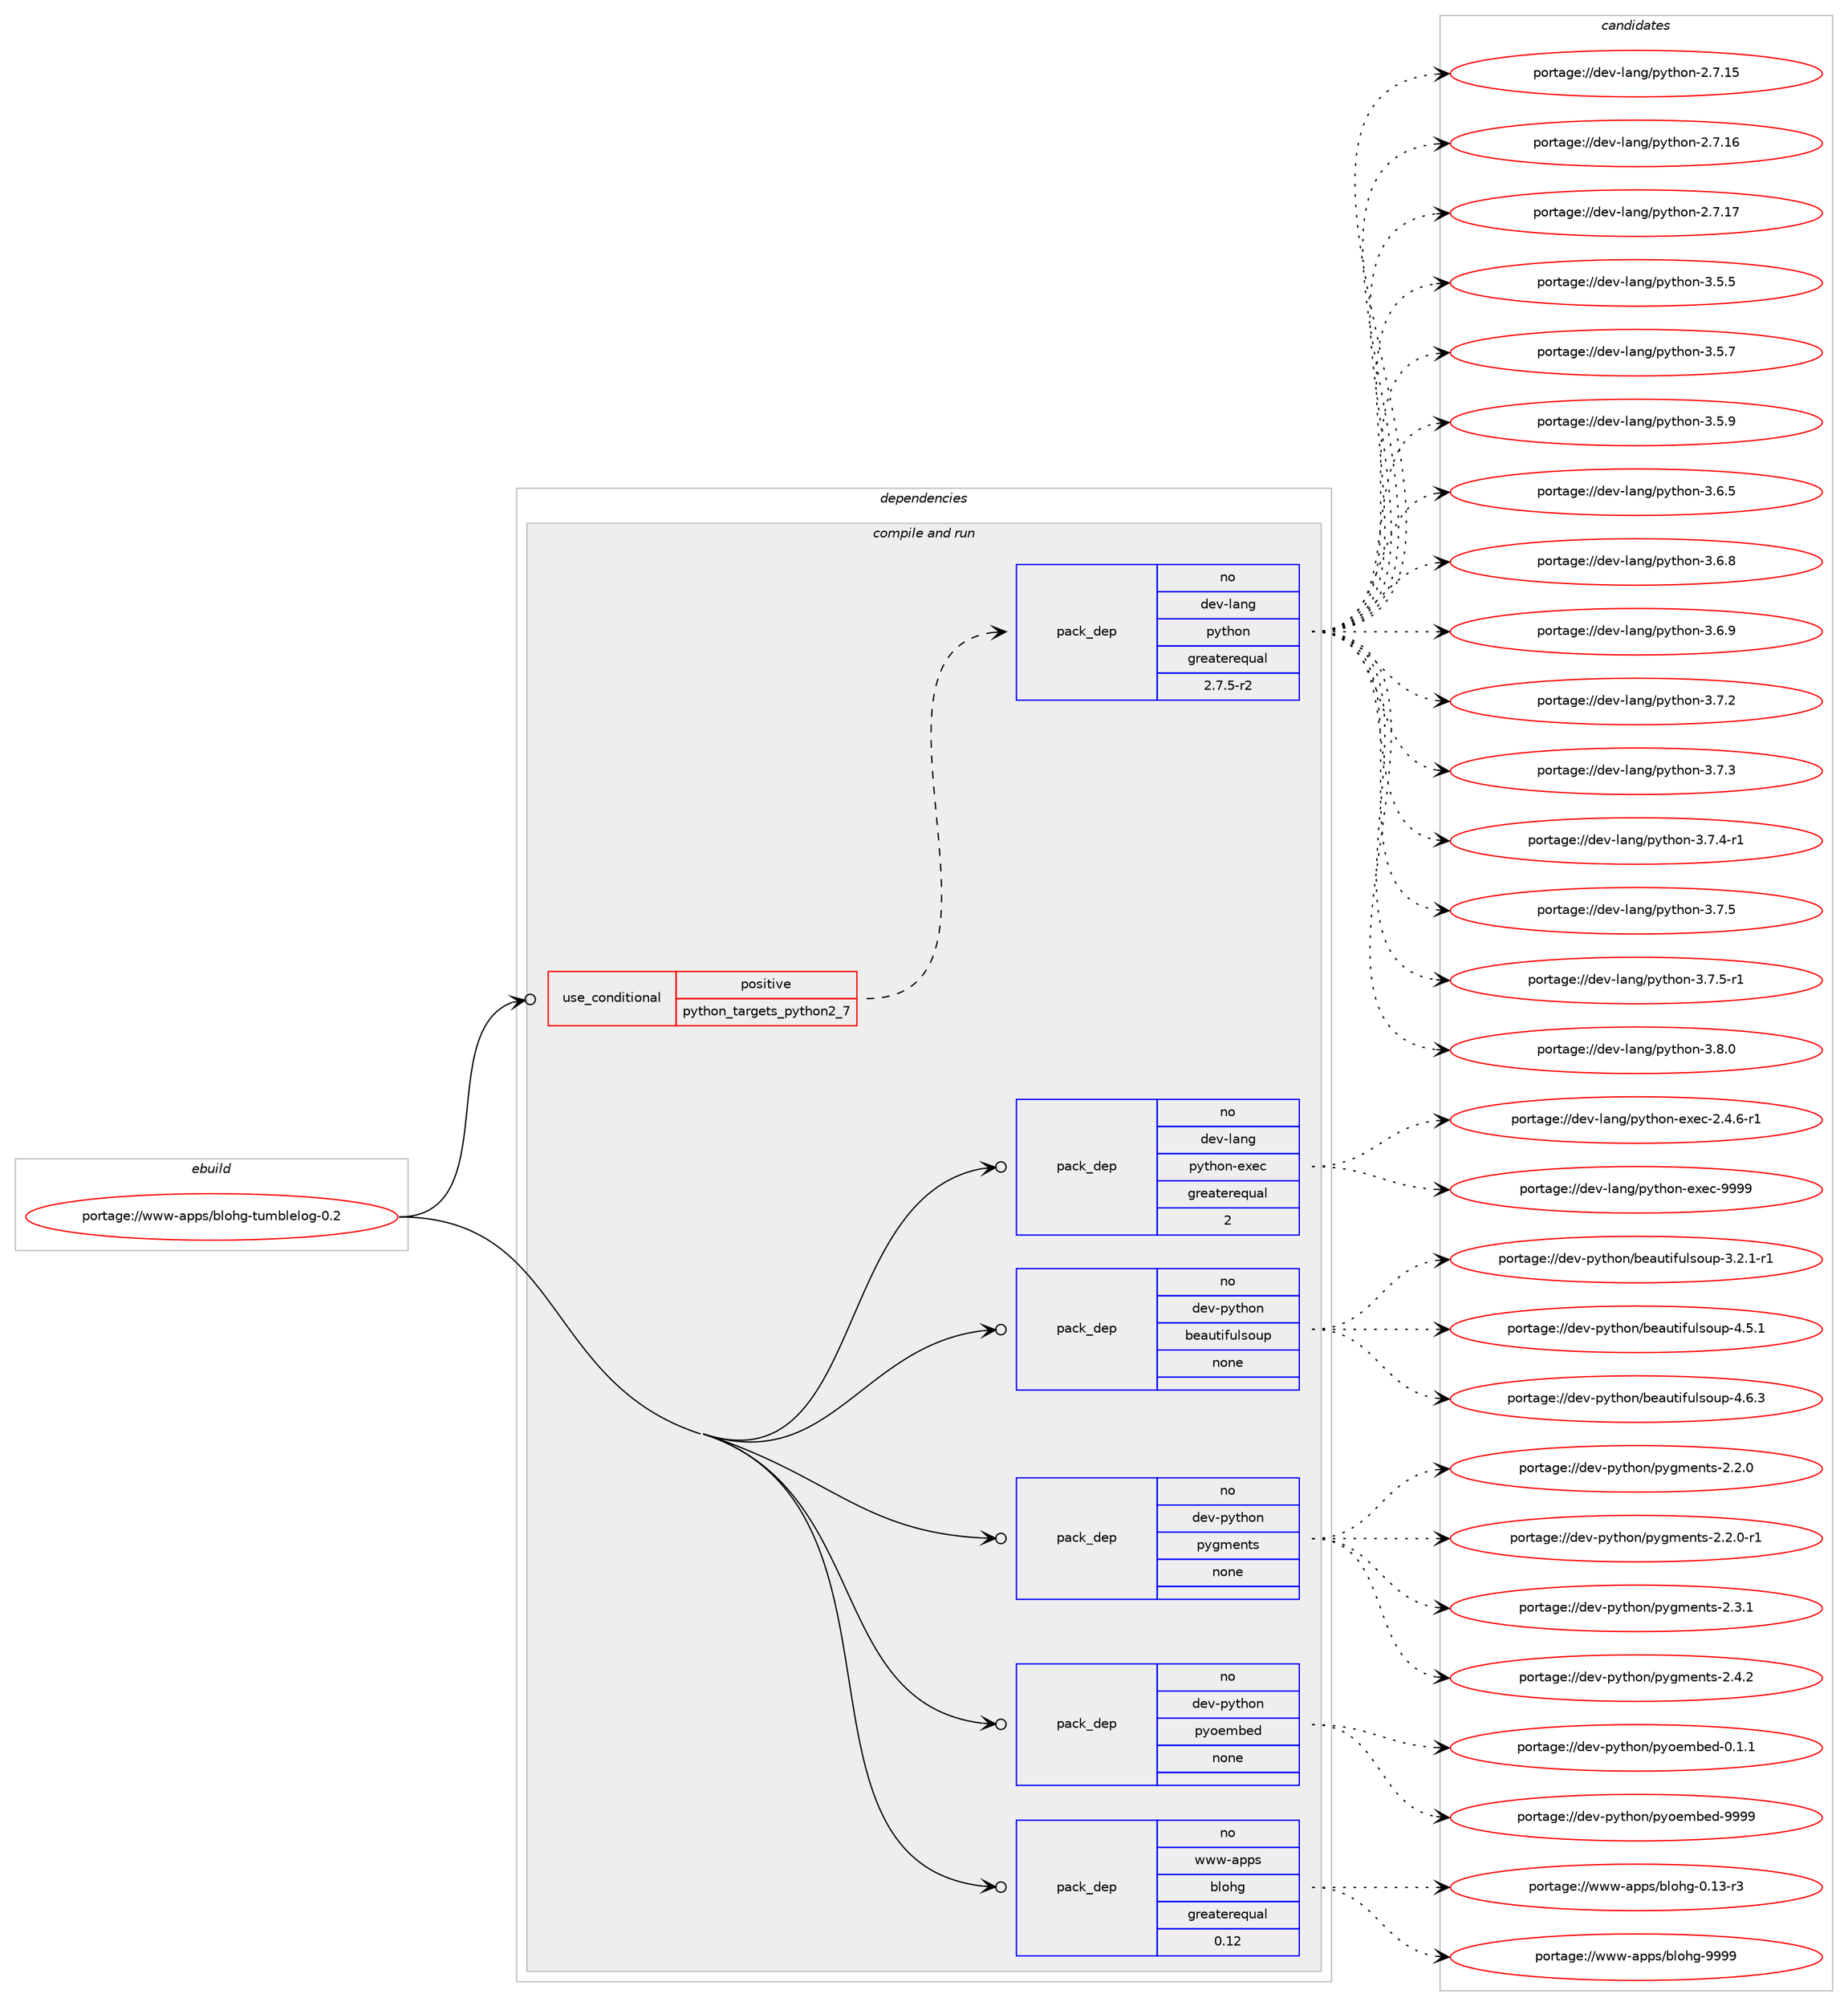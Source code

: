digraph prolog {

# *************
# Graph options
# *************

newrank=true;
concentrate=true;
compound=true;
graph [rankdir=LR,fontname=Helvetica,fontsize=10,ranksep=1.5];#, ranksep=2.5, nodesep=0.2];
edge  [arrowhead=vee];
node  [fontname=Helvetica,fontsize=10];

# **********
# The ebuild
# **********

subgraph cluster_leftcol {
color=gray;
rank=same;
label=<<i>ebuild</i>>;
id [label="portage://www-apps/blohg-tumblelog-0.2", color=red, width=4, href="../www-apps/blohg-tumblelog-0.2.svg"];
}

# ****************
# The dependencies
# ****************

subgraph cluster_midcol {
color=gray;
label=<<i>dependencies</i>>;
subgraph cluster_compile {
fillcolor="#eeeeee";
style=filled;
label=<<i>compile</i>>;
}
subgraph cluster_compileandrun {
fillcolor="#eeeeee";
style=filled;
label=<<i>compile and run</i>>;
subgraph cond105264 {
dependency436849 [label=<<TABLE BORDER="0" CELLBORDER="1" CELLSPACING="0" CELLPADDING="4"><TR><TD ROWSPAN="3" CELLPADDING="10">use_conditional</TD></TR><TR><TD>positive</TD></TR><TR><TD>python_targets_python2_7</TD></TR></TABLE>>, shape=none, color=red];
subgraph pack323858 {
dependency436850 [label=<<TABLE BORDER="0" CELLBORDER="1" CELLSPACING="0" CELLPADDING="4" WIDTH="220"><TR><TD ROWSPAN="6" CELLPADDING="30">pack_dep</TD></TR><TR><TD WIDTH="110">no</TD></TR><TR><TD>dev-lang</TD></TR><TR><TD>python</TD></TR><TR><TD>greaterequal</TD></TR><TR><TD>2.7.5-r2</TD></TR></TABLE>>, shape=none, color=blue];
}
dependency436849:e -> dependency436850:w [weight=20,style="dashed",arrowhead="vee"];
}
id:e -> dependency436849:w [weight=20,style="solid",arrowhead="odotvee"];
subgraph pack323859 {
dependency436851 [label=<<TABLE BORDER="0" CELLBORDER="1" CELLSPACING="0" CELLPADDING="4" WIDTH="220"><TR><TD ROWSPAN="6" CELLPADDING="30">pack_dep</TD></TR><TR><TD WIDTH="110">no</TD></TR><TR><TD>dev-lang</TD></TR><TR><TD>python-exec</TD></TR><TR><TD>greaterequal</TD></TR><TR><TD>2</TD></TR></TABLE>>, shape=none, color=blue];
}
id:e -> dependency436851:w [weight=20,style="solid",arrowhead="odotvee"];
subgraph pack323860 {
dependency436852 [label=<<TABLE BORDER="0" CELLBORDER="1" CELLSPACING="0" CELLPADDING="4" WIDTH="220"><TR><TD ROWSPAN="6" CELLPADDING="30">pack_dep</TD></TR><TR><TD WIDTH="110">no</TD></TR><TR><TD>dev-python</TD></TR><TR><TD>beautifulsoup</TD></TR><TR><TD>none</TD></TR><TR><TD></TD></TR></TABLE>>, shape=none, color=blue];
}
id:e -> dependency436852:w [weight=20,style="solid",arrowhead="odotvee"];
subgraph pack323861 {
dependency436853 [label=<<TABLE BORDER="0" CELLBORDER="1" CELLSPACING="0" CELLPADDING="4" WIDTH="220"><TR><TD ROWSPAN="6" CELLPADDING="30">pack_dep</TD></TR><TR><TD WIDTH="110">no</TD></TR><TR><TD>dev-python</TD></TR><TR><TD>pygments</TD></TR><TR><TD>none</TD></TR><TR><TD></TD></TR></TABLE>>, shape=none, color=blue];
}
id:e -> dependency436853:w [weight=20,style="solid",arrowhead="odotvee"];
subgraph pack323862 {
dependency436854 [label=<<TABLE BORDER="0" CELLBORDER="1" CELLSPACING="0" CELLPADDING="4" WIDTH="220"><TR><TD ROWSPAN="6" CELLPADDING="30">pack_dep</TD></TR><TR><TD WIDTH="110">no</TD></TR><TR><TD>dev-python</TD></TR><TR><TD>pyoembed</TD></TR><TR><TD>none</TD></TR><TR><TD></TD></TR></TABLE>>, shape=none, color=blue];
}
id:e -> dependency436854:w [weight=20,style="solid",arrowhead="odotvee"];
subgraph pack323863 {
dependency436855 [label=<<TABLE BORDER="0" CELLBORDER="1" CELLSPACING="0" CELLPADDING="4" WIDTH="220"><TR><TD ROWSPAN="6" CELLPADDING="30">pack_dep</TD></TR><TR><TD WIDTH="110">no</TD></TR><TR><TD>www-apps</TD></TR><TR><TD>blohg</TD></TR><TR><TD>greaterequal</TD></TR><TR><TD>0.12</TD></TR></TABLE>>, shape=none, color=blue];
}
id:e -> dependency436855:w [weight=20,style="solid",arrowhead="odotvee"];
}
subgraph cluster_run {
fillcolor="#eeeeee";
style=filled;
label=<<i>run</i>>;
}
}

# **************
# The candidates
# **************

subgraph cluster_choices {
rank=same;
color=gray;
label=<<i>candidates</i>>;

subgraph choice323858 {
color=black;
nodesep=1;
choiceportage10010111845108971101034711212111610411111045504655464953 [label="portage://dev-lang/python-2.7.15", color=red, width=4,href="../dev-lang/python-2.7.15.svg"];
choiceportage10010111845108971101034711212111610411111045504655464954 [label="portage://dev-lang/python-2.7.16", color=red, width=4,href="../dev-lang/python-2.7.16.svg"];
choiceportage10010111845108971101034711212111610411111045504655464955 [label="portage://dev-lang/python-2.7.17", color=red, width=4,href="../dev-lang/python-2.7.17.svg"];
choiceportage100101118451089711010347112121116104111110455146534653 [label="portage://dev-lang/python-3.5.5", color=red, width=4,href="../dev-lang/python-3.5.5.svg"];
choiceportage100101118451089711010347112121116104111110455146534655 [label="portage://dev-lang/python-3.5.7", color=red, width=4,href="../dev-lang/python-3.5.7.svg"];
choiceportage100101118451089711010347112121116104111110455146534657 [label="portage://dev-lang/python-3.5.9", color=red, width=4,href="../dev-lang/python-3.5.9.svg"];
choiceportage100101118451089711010347112121116104111110455146544653 [label="portage://dev-lang/python-3.6.5", color=red, width=4,href="../dev-lang/python-3.6.5.svg"];
choiceportage100101118451089711010347112121116104111110455146544656 [label="portage://dev-lang/python-3.6.8", color=red, width=4,href="../dev-lang/python-3.6.8.svg"];
choiceportage100101118451089711010347112121116104111110455146544657 [label="portage://dev-lang/python-3.6.9", color=red, width=4,href="../dev-lang/python-3.6.9.svg"];
choiceportage100101118451089711010347112121116104111110455146554650 [label="portage://dev-lang/python-3.7.2", color=red, width=4,href="../dev-lang/python-3.7.2.svg"];
choiceportage100101118451089711010347112121116104111110455146554651 [label="portage://dev-lang/python-3.7.3", color=red, width=4,href="../dev-lang/python-3.7.3.svg"];
choiceportage1001011184510897110103471121211161041111104551465546524511449 [label="portage://dev-lang/python-3.7.4-r1", color=red, width=4,href="../dev-lang/python-3.7.4-r1.svg"];
choiceportage100101118451089711010347112121116104111110455146554653 [label="portage://dev-lang/python-3.7.5", color=red, width=4,href="../dev-lang/python-3.7.5.svg"];
choiceportage1001011184510897110103471121211161041111104551465546534511449 [label="portage://dev-lang/python-3.7.5-r1", color=red, width=4,href="../dev-lang/python-3.7.5-r1.svg"];
choiceportage100101118451089711010347112121116104111110455146564648 [label="portage://dev-lang/python-3.8.0", color=red, width=4,href="../dev-lang/python-3.8.0.svg"];
dependency436850:e -> choiceportage10010111845108971101034711212111610411111045504655464953:w [style=dotted,weight="100"];
dependency436850:e -> choiceportage10010111845108971101034711212111610411111045504655464954:w [style=dotted,weight="100"];
dependency436850:e -> choiceportage10010111845108971101034711212111610411111045504655464955:w [style=dotted,weight="100"];
dependency436850:e -> choiceportage100101118451089711010347112121116104111110455146534653:w [style=dotted,weight="100"];
dependency436850:e -> choiceportage100101118451089711010347112121116104111110455146534655:w [style=dotted,weight="100"];
dependency436850:e -> choiceportage100101118451089711010347112121116104111110455146534657:w [style=dotted,weight="100"];
dependency436850:e -> choiceportage100101118451089711010347112121116104111110455146544653:w [style=dotted,weight="100"];
dependency436850:e -> choiceportage100101118451089711010347112121116104111110455146544656:w [style=dotted,weight="100"];
dependency436850:e -> choiceportage100101118451089711010347112121116104111110455146544657:w [style=dotted,weight="100"];
dependency436850:e -> choiceportage100101118451089711010347112121116104111110455146554650:w [style=dotted,weight="100"];
dependency436850:e -> choiceportage100101118451089711010347112121116104111110455146554651:w [style=dotted,weight="100"];
dependency436850:e -> choiceportage1001011184510897110103471121211161041111104551465546524511449:w [style=dotted,weight="100"];
dependency436850:e -> choiceportage100101118451089711010347112121116104111110455146554653:w [style=dotted,weight="100"];
dependency436850:e -> choiceportage1001011184510897110103471121211161041111104551465546534511449:w [style=dotted,weight="100"];
dependency436850:e -> choiceportage100101118451089711010347112121116104111110455146564648:w [style=dotted,weight="100"];
}
subgraph choice323859 {
color=black;
nodesep=1;
choiceportage10010111845108971101034711212111610411111045101120101994550465246544511449 [label="portage://dev-lang/python-exec-2.4.6-r1", color=red, width=4,href="../dev-lang/python-exec-2.4.6-r1.svg"];
choiceportage10010111845108971101034711212111610411111045101120101994557575757 [label="portage://dev-lang/python-exec-9999", color=red, width=4,href="../dev-lang/python-exec-9999.svg"];
dependency436851:e -> choiceportage10010111845108971101034711212111610411111045101120101994550465246544511449:w [style=dotted,weight="100"];
dependency436851:e -> choiceportage10010111845108971101034711212111610411111045101120101994557575757:w [style=dotted,weight="100"];
}
subgraph choice323860 {
color=black;
nodesep=1;
choiceportage100101118451121211161041111104798101971171161051021171081151111171124551465046494511449 [label="portage://dev-python/beautifulsoup-3.2.1-r1", color=red, width=4,href="../dev-python/beautifulsoup-3.2.1-r1.svg"];
choiceportage10010111845112121116104111110479810197117116105102117108115111117112455246534649 [label="portage://dev-python/beautifulsoup-4.5.1", color=red, width=4,href="../dev-python/beautifulsoup-4.5.1.svg"];
choiceportage10010111845112121116104111110479810197117116105102117108115111117112455246544651 [label="portage://dev-python/beautifulsoup-4.6.3", color=red, width=4,href="../dev-python/beautifulsoup-4.6.3.svg"];
dependency436852:e -> choiceportage100101118451121211161041111104798101971171161051021171081151111171124551465046494511449:w [style=dotted,weight="100"];
dependency436852:e -> choiceportage10010111845112121116104111110479810197117116105102117108115111117112455246534649:w [style=dotted,weight="100"];
dependency436852:e -> choiceportage10010111845112121116104111110479810197117116105102117108115111117112455246544651:w [style=dotted,weight="100"];
}
subgraph choice323861 {
color=black;
nodesep=1;
choiceportage1001011184511212111610411111047112121103109101110116115455046504648 [label="portage://dev-python/pygments-2.2.0", color=red, width=4,href="../dev-python/pygments-2.2.0.svg"];
choiceportage10010111845112121116104111110471121211031091011101161154550465046484511449 [label="portage://dev-python/pygments-2.2.0-r1", color=red, width=4,href="../dev-python/pygments-2.2.0-r1.svg"];
choiceportage1001011184511212111610411111047112121103109101110116115455046514649 [label="portage://dev-python/pygments-2.3.1", color=red, width=4,href="../dev-python/pygments-2.3.1.svg"];
choiceportage1001011184511212111610411111047112121103109101110116115455046524650 [label="portage://dev-python/pygments-2.4.2", color=red, width=4,href="../dev-python/pygments-2.4.2.svg"];
dependency436853:e -> choiceportage1001011184511212111610411111047112121103109101110116115455046504648:w [style=dotted,weight="100"];
dependency436853:e -> choiceportage10010111845112121116104111110471121211031091011101161154550465046484511449:w [style=dotted,weight="100"];
dependency436853:e -> choiceportage1001011184511212111610411111047112121103109101110116115455046514649:w [style=dotted,weight="100"];
dependency436853:e -> choiceportage1001011184511212111610411111047112121103109101110116115455046524650:w [style=dotted,weight="100"];
}
subgraph choice323862 {
color=black;
nodesep=1;
choiceportage100101118451121211161041111104711212111110110998101100454846494649 [label="portage://dev-python/pyoembed-0.1.1", color=red, width=4,href="../dev-python/pyoembed-0.1.1.svg"];
choiceportage1001011184511212111610411111047112121111101109981011004557575757 [label="portage://dev-python/pyoembed-9999", color=red, width=4,href="../dev-python/pyoembed-9999.svg"];
dependency436854:e -> choiceportage100101118451121211161041111104711212111110110998101100454846494649:w [style=dotted,weight="100"];
dependency436854:e -> choiceportage1001011184511212111610411111047112121111101109981011004557575757:w [style=dotted,weight="100"];
}
subgraph choice323863 {
color=black;
nodesep=1;
choiceportage1191191194597112112115479810811110410345484649514511451 [label="portage://www-apps/blohg-0.13-r3", color=red, width=4,href="../www-apps/blohg-0.13-r3.svg"];
choiceportage119119119459711211211547981081111041034557575757 [label="portage://www-apps/blohg-9999", color=red, width=4,href="../www-apps/blohg-9999.svg"];
dependency436855:e -> choiceportage1191191194597112112115479810811110410345484649514511451:w [style=dotted,weight="100"];
dependency436855:e -> choiceportage119119119459711211211547981081111041034557575757:w [style=dotted,weight="100"];
}
}

}
